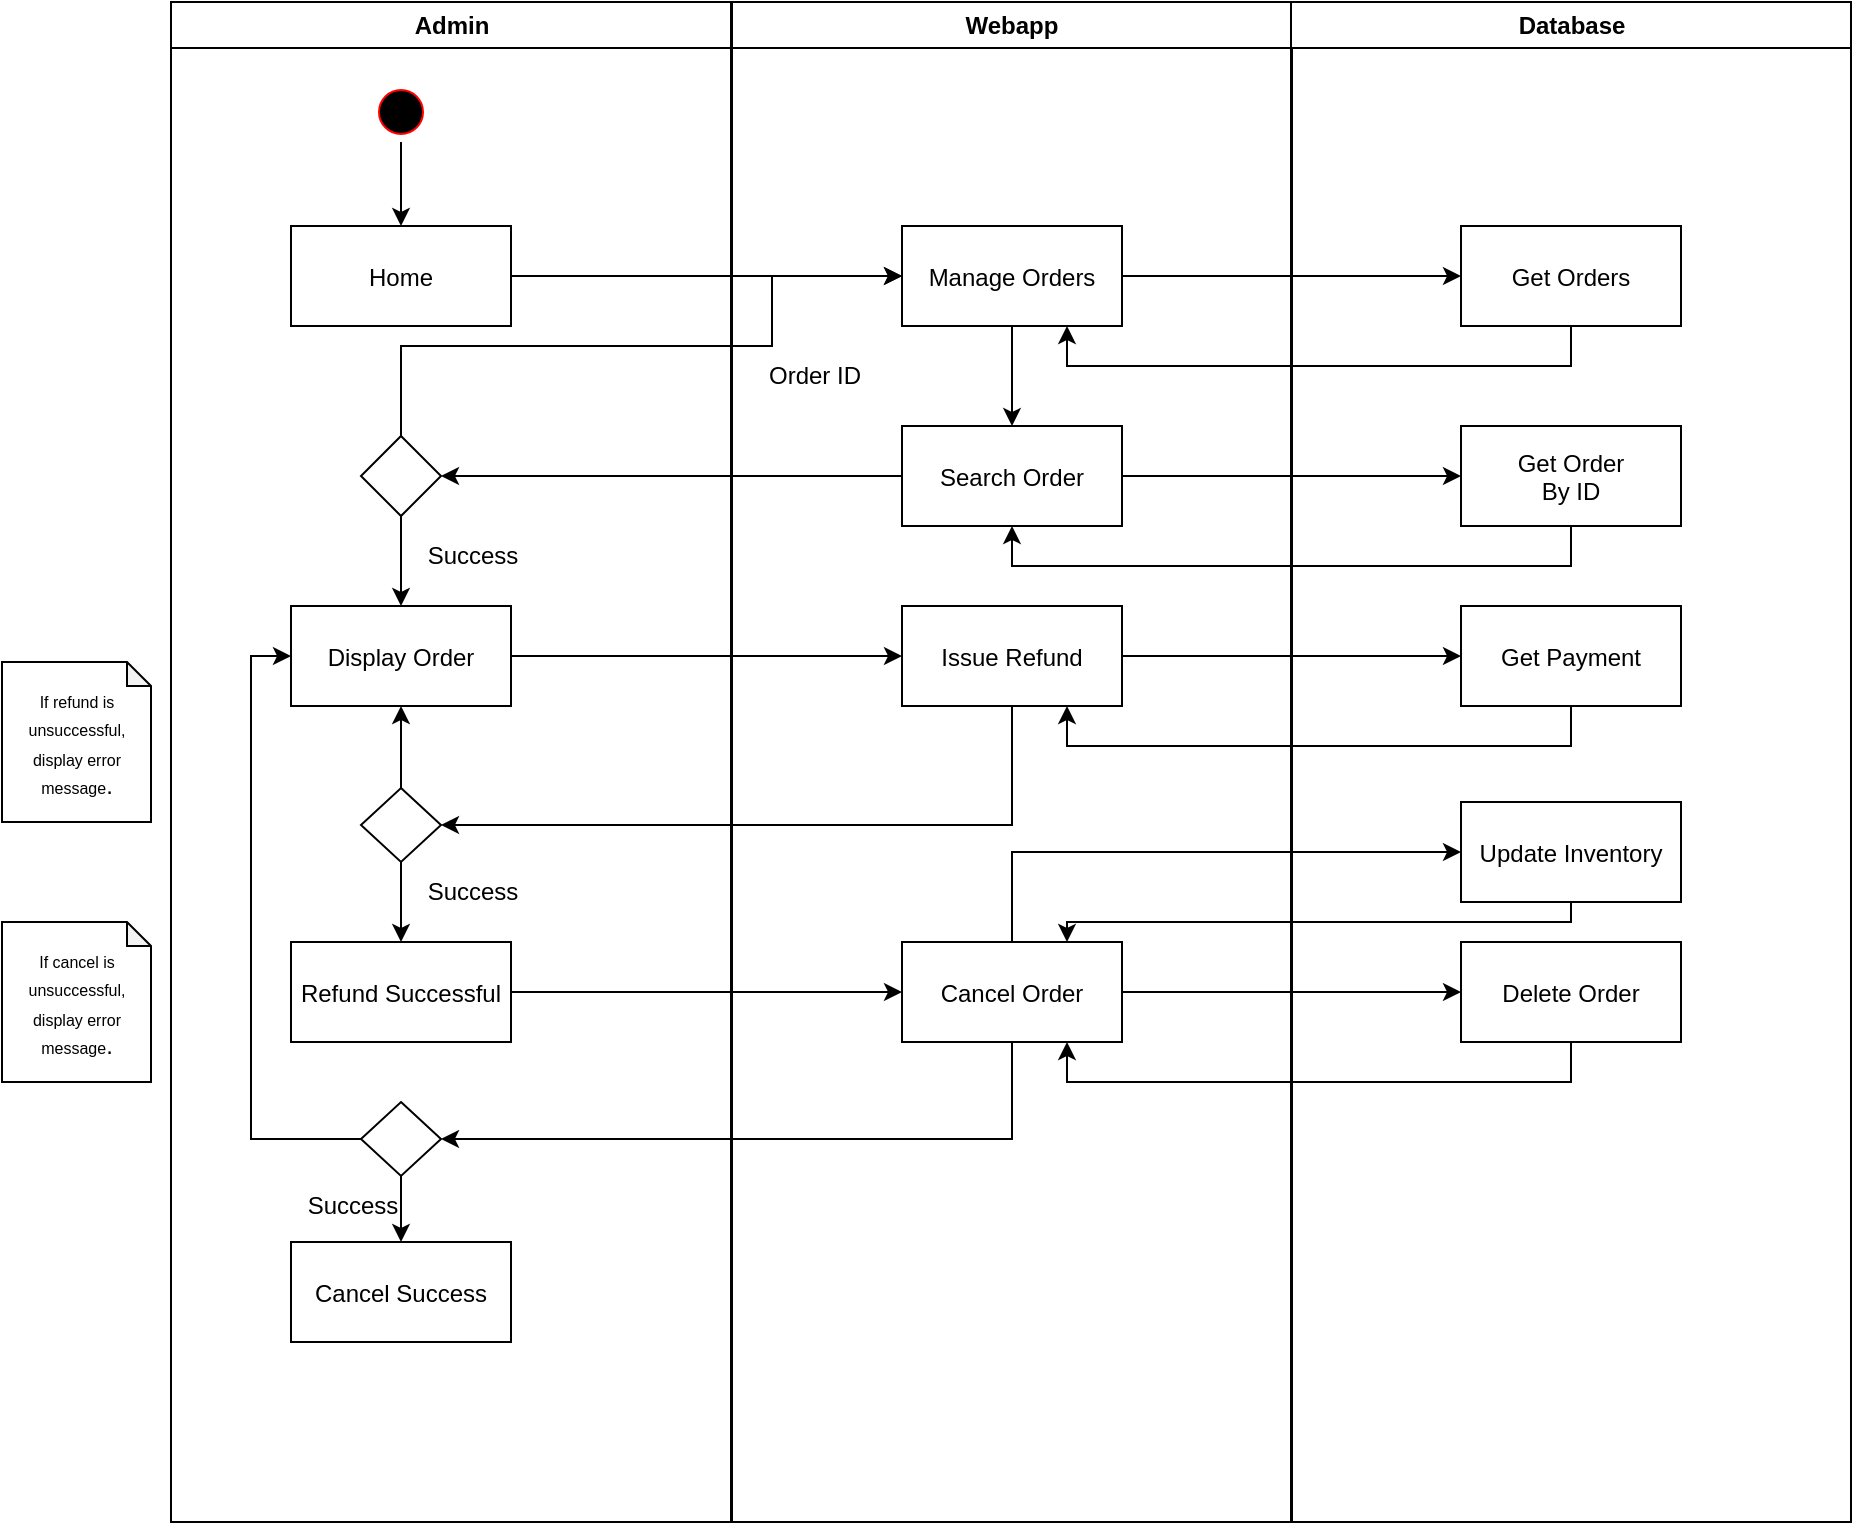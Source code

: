 <mxfile version="24.7.16">
  <diagram name="Page-1" id="e7e014a7-5840-1c2e-5031-d8a46d1fe8dd">
    <mxGraphModel dx="1434" dy="778" grid="1" gridSize="10" guides="1" tooltips="1" connect="1" arrows="1" fold="1" page="1" pageScale="1" pageWidth="1169" pageHeight="826" background="none" math="0" shadow="0">
      <root>
        <mxCell id="0" />
        <mxCell id="1" parent="0" />
        <mxCell id="2" value="Admin" style="swimlane;whiteSpace=wrap" parent="1" vertex="1">
          <mxGeometry x="164.5" y="20" width="280" height="760" as="geometry" />
        </mxCell>
        <mxCell id="z0TNYz0LtkRiTJH0bDVH-43" style="edgeStyle=orthogonalEdgeStyle;rounded=0;orthogonalLoop=1;jettySize=auto;html=1;entryX=0.5;entryY=0;entryDx=0;entryDy=0;" edge="1" parent="2" source="5" target="7">
          <mxGeometry relative="1" as="geometry">
            <mxPoint x="115" y="102" as="targetPoint" />
          </mxGeometry>
        </mxCell>
        <mxCell id="5" value="" style="ellipse;shape=startState;fillColor=#000000;strokeColor=#ff0000;" parent="2" vertex="1">
          <mxGeometry x="100" y="40" width="30" height="30" as="geometry" />
        </mxCell>
        <mxCell id="7" value="Home" style="verticalAlign=middle;" parent="2" vertex="1">
          <mxGeometry x="60" y="112" width="110" height="50" as="geometry" />
        </mxCell>
        <mxCell id="z0TNYz0LtkRiTJH0bDVH-61" style="edgeStyle=orthogonalEdgeStyle;rounded=0;orthogonalLoop=1;jettySize=auto;html=1;entryX=0.5;entryY=0;entryDx=0;entryDy=0;" edge="1" parent="2" source="z0TNYz0LtkRiTJH0bDVH-58" target="z0TNYz0LtkRiTJH0bDVH-60">
          <mxGeometry relative="1" as="geometry" />
        </mxCell>
        <mxCell id="z0TNYz0LtkRiTJH0bDVH-58" value="" style="rhombus;whiteSpace=wrap;html=1;" vertex="1" parent="2">
          <mxGeometry x="95" y="217" width="40" height="40" as="geometry" />
        </mxCell>
        <mxCell id="z0TNYz0LtkRiTJH0bDVH-60" value="Display Order" style="verticalAlign=middle;" vertex="1" parent="2">
          <mxGeometry x="60" y="302" width="110" height="50" as="geometry" />
        </mxCell>
        <mxCell id="z0TNYz0LtkRiTJH0bDVH-63" value="Success" style="text;html=1;align=center;verticalAlign=middle;resizable=0;points=[];autosize=1;strokeColor=none;fillColor=none;" vertex="1" parent="2">
          <mxGeometry x="115.5" y="262" width="70" height="30" as="geometry" />
        </mxCell>
        <mxCell id="z0TNYz0LtkRiTJH0bDVH-74" style="edgeStyle=orthogonalEdgeStyle;rounded=0;orthogonalLoop=1;jettySize=auto;html=1;entryX=0.5;entryY=1;entryDx=0;entryDy=0;" edge="1" parent="2" source="z0TNYz0LtkRiTJH0bDVH-72" target="z0TNYz0LtkRiTJH0bDVH-60">
          <mxGeometry relative="1" as="geometry" />
        </mxCell>
        <mxCell id="z0TNYz0LtkRiTJH0bDVH-76" style="edgeStyle=orthogonalEdgeStyle;rounded=0;orthogonalLoop=1;jettySize=auto;html=1;entryX=0.5;entryY=0;entryDx=0;entryDy=0;" edge="1" parent="2" source="z0TNYz0LtkRiTJH0bDVH-72" target="z0TNYz0LtkRiTJH0bDVH-75">
          <mxGeometry relative="1" as="geometry" />
        </mxCell>
        <mxCell id="z0TNYz0LtkRiTJH0bDVH-72" value="" style="rhombus;whiteSpace=wrap;html=1;" vertex="1" parent="2">
          <mxGeometry x="95" y="393" width="40" height="37" as="geometry" />
        </mxCell>
        <mxCell id="z0TNYz0LtkRiTJH0bDVH-75" value="Refund Successful" style="verticalAlign=middle;" vertex="1" parent="2">
          <mxGeometry x="60" y="470" width="110" height="50" as="geometry" />
        </mxCell>
        <mxCell id="z0TNYz0LtkRiTJH0bDVH-77" value="Success" style="text;html=1;align=center;verticalAlign=middle;resizable=0;points=[];autosize=1;strokeColor=none;fillColor=none;" vertex="1" parent="2">
          <mxGeometry x="115.5" y="430" width="70" height="30" as="geometry" />
        </mxCell>
        <mxCell id="z0TNYz0LtkRiTJH0bDVH-90" style="edgeStyle=orthogonalEdgeStyle;rounded=0;orthogonalLoop=1;jettySize=auto;html=1;entryX=0.5;entryY=0;entryDx=0;entryDy=0;" edge="1" parent="2" source="z0TNYz0LtkRiTJH0bDVH-87" target="z0TNYz0LtkRiTJH0bDVH-89">
          <mxGeometry relative="1" as="geometry" />
        </mxCell>
        <mxCell id="z0TNYz0LtkRiTJH0bDVH-87" value="" style="rhombus;whiteSpace=wrap;html=1;" vertex="1" parent="2">
          <mxGeometry x="95" y="550" width="40" height="37" as="geometry" />
        </mxCell>
        <mxCell id="z0TNYz0LtkRiTJH0bDVH-92" style="edgeStyle=orthogonalEdgeStyle;rounded=0;orthogonalLoop=1;jettySize=auto;html=1;entryX=0;entryY=0.5;entryDx=0;entryDy=0;exitX=0;exitY=0.5;exitDx=0;exitDy=0;" edge="1" parent="2" source="z0TNYz0LtkRiTJH0bDVH-87" target="z0TNYz0LtkRiTJH0bDVH-60">
          <mxGeometry relative="1" as="geometry" />
        </mxCell>
        <mxCell id="z0TNYz0LtkRiTJH0bDVH-89" value="Cancel Success" style="verticalAlign=middle;" vertex="1" parent="2">
          <mxGeometry x="60" y="620" width="110" height="50" as="geometry" />
        </mxCell>
        <mxCell id="z0TNYz0LtkRiTJH0bDVH-91" value="Success" style="text;html=1;align=center;verticalAlign=middle;resizable=0;points=[];autosize=1;strokeColor=none;fillColor=none;" vertex="1" parent="2">
          <mxGeometry x="55.5" y="587" width="70" height="30" as="geometry" />
        </mxCell>
        <mxCell id="3" value="Webapp" style="swimlane;whiteSpace=wrap" parent="1" vertex="1">
          <mxGeometry x="445" y="20" width="280" height="760" as="geometry" />
        </mxCell>
        <mxCell id="z0TNYz0LtkRiTJH0bDVH-53" style="edgeStyle=orthogonalEdgeStyle;rounded=0;orthogonalLoop=1;jettySize=auto;html=1;entryX=0.5;entryY=0;entryDx=0;entryDy=0;" edge="1" parent="3" source="15" target="z0TNYz0LtkRiTJH0bDVH-52">
          <mxGeometry relative="1" as="geometry" />
        </mxCell>
        <mxCell id="15" value="Manage Orders" style="" parent="3" vertex="1">
          <mxGeometry x="85" y="112" width="110" height="50" as="geometry" />
        </mxCell>
        <mxCell id="z0TNYz0LtkRiTJH0bDVH-52" value="Search Order" style="" vertex="1" parent="3">
          <mxGeometry x="85" y="212" width="110" height="50" as="geometry" />
        </mxCell>
        <mxCell id="z0TNYz0LtkRiTJH0bDVH-54" value="Order ID" style="text;html=1;align=center;verticalAlign=middle;resizable=0;points=[];autosize=1;strokeColor=none;fillColor=none;" vertex="1" parent="3">
          <mxGeometry x="5.5" y="172" width="70" height="30" as="geometry" />
        </mxCell>
        <mxCell id="z0TNYz0LtkRiTJH0bDVH-65" value="Issue Refund" style="" vertex="1" parent="3">
          <mxGeometry x="85" y="302" width="110" height="50" as="geometry" />
        </mxCell>
        <mxCell id="z0TNYz0LtkRiTJH0bDVH-78" value="Cancel Order" style="" vertex="1" parent="3">
          <mxGeometry x="85" y="470" width="110" height="50" as="geometry" />
        </mxCell>
        <mxCell id="4" value="Database" style="swimlane;whiteSpace=wrap" parent="1" vertex="1">
          <mxGeometry x="724.5" y="20" width="280" height="760" as="geometry" />
        </mxCell>
        <mxCell id="z0TNYz0LtkRiTJH0bDVH-44" value="Get Orders" style="" vertex="1" parent="4">
          <mxGeometry x="85" y="112" width="110" height="50" as="geometry" />
        </mxCell>
        <mxCell id="z0TNYz0LtkRiTJH0bDVH-55" value="&#xa;Get Order&#xa;By ID&#xa;" style="" vertex="1" parent="4">
          <mxGeometry x="85" y="212" width="110" height="50" as="geometry" />
        </mxCell>
        <mxCell id="z0TNYz0LtkRiTJH0bDVH-67" value="Get Payment" style="" vertex="1" parent="4">
          <mxGeometry x="85" y="302" width="110" height="50" as="geometry" />
        </mxCell>
        <mxCell id="z0TNYz0LtkRiTJH0bDVH-80" value="Update Inventory" style="" vertex="1" parent="4">
          <mxGeometry x="85" y="400" width="110" height="50" as="geometry" />
        </mxCell>
        <mxCell id="z0TNYz0LtkRiTJH0bDVH-84" value="Delete Order" style="" vertex="1" parent="4">
          <mxGeometry x="85" y="470" width="110" height="50" as="geometry" />
        </mxCell>
        <mxCell id="z0TNYz0LtkRiTJH0bDVH-41" style="edgeStyle=orthogonalEdgeStyle;rounded=0;orthogonalLoop=1;jettySize=auto;html=1;entryX=0;entryY=0.5;entryDx=0;entryDy=0;" edge="1" parent="1" source="7" target="15">
          <mxGeometry relative="1" as="geometry" />
        </mxCell>
        <mxCell id="z0TNYz0LtkRiTJH0bDVH-45" style="edgeStyle=orthogonalEdgeStyle;rounded=0;orthogonalLoop=1;jettySize=auto;html=1;entryX=0;entryY=0.5;entryDx=0;entryDy=0;" edge="1" parent="1" source="15" target="z0TNYz0LtkRiTJH0bDVH-44">
          <mxGeometry relative="1" as="geometry" />
        </mxCell>
        <mxCell id="z0TNYz0LtkRiTJH0bDVH-47" style="edgeStyle=orthogonalEdgeStyle;rounded=0;orthogonalLoop=1;jettySize=auto;html=1;entryX=0.75;entryY=1;entryDx=0;entryDy=0;exitX=0.5;exitY=1;exitDx=0;exitDy=0;" edge="1" parent="1" source="z0TNYz0LtkRiTJH0bDVH-44" target="15">
          <mxGeometry relative="1" as="geometry" />
        </mxCell>
        <mxCell id="z0TNYz0LtkRiTJH0bDVH-56" style="edgeStyle=orthogonalEdgeStyle;rounded=0;orthogonalLoop=1;jettySize=auto;html=1;entryX=0;entryY=0.5;entryDx=0;entryDy=0;" edge="1" parent="1" source="z0TNYz0LtkRiTJH0bDVH-52" target="z0TNYz0LtkRiTJH0bDVH-55">
          <mxGeometry relative="1" as="geometry" />
        </mxCell>
        <mxCell id="z0TNYz0LtkRiTJH0bDVH-57" style="edgeStyle=orthogonalEdgeStyle;rounded=0;orthogonalLoop=1;jettySize=auto;html=1;entryX=0.5;entryY=1;entryDx=0;entryDy=0;exitX=0.5;exitY=1;exitDx=0;exitDy=0;" edge="1" parent="1" source="z0TNYz0LtkRiTJH0bDVH-55" target="z0TNYz0LtkRiTJH0bDVH-52">
          <mxGeometry relative="1" as="geometry" />
        </mxCell>
        <mxCell id="z0TNYz0LtkRiTJH0bDVH-59" style="edgeStyle=orthogonalEdgeStyle;rounded=0;orthogonalLoop=1;jettySize=auto;html=1;entryX=1;entryY=0.5;entryDx=0;entryDy=0;" edge="1" parent="1" source="z0TNYz0LtkRiTJH0bDVH-52" target="z0TNYz0LtkRiTJH0bDVH-58">
          <mxGeometry relative="1" as="geometry" />
        </mxCell>
        <mxCell id="z0TNYz0LtkRiTJH0bDVH-64" style="edgeStyle=orthogonalEdgeStyle;rounded=0;orthogonalLoop=1;jettySize=auto;html=1;entryX=0;entryY=0.5;entryDx=0;entryDy=0;exitX=0.5;exitY=0;exitDx=0;exitDy=0;" edge="1" parent="1" source="z0TNYz0LtkRiTJH0bDVH-58" target="15">
          <mxGeometry relative="1" as="geometry">
            <Array as="points">
              <mxPoint x="280" y="192" />
              <mxPoint x="465" y="192" />
            </Array>
          </mxGeometry>
        </mxCell>
        <mxCell id="z0TNYz0LtkRiTJH0bDVH-66" style="edgeStyle=orthogonalEdgeStyle;rounded=0;orthogonalLoop=1;jettySize=auto;html=1;entryX=0;entryY=0.5;entryDx=0;entryDy=0;" edge="1" parent="1" source="z0TNYz0LtkRiTJH0bDVH-60" target="z0TNYz0LtkRiTJH0bDVH-65">
          <mxGeometry relative="1" as="geometry" />
        </mxCell>
        <mxCell id="z0TNYz0LtkRiTJH0bDVH-68" style="edgeStyle=orthogonalEdgeStyle;rounded=0;orthogonalLoop=1;jettySize=auto;html=1;entryX=0;entryY=0.5;entryDx=0;entryDy=0;" edge="1" parent="1" source="z0TNYz0LtkRiTJH0bDVH-65" target="z0TNYz0LtkRiTJH0bDVH-67">
          <mxGeometry relative="1" as="geometry" />
        </mxCell>
        <mxCell id="z0TNYz0LtkRiTJH0bDVH-70" style="edgeStyle=orthogonalEdgeStyle;rounded=0;orthogonalLoop=1;jettySize=auto;html=1;entryX=0.75;entryY=1;entryDx=0;entryDy=0;exitX=0.5;exitY=1;exitDx=0;exitDy=0;" edge="1" parent="1" source="z0TNYz0LtkRiTJH0bDVH-67" target="z0TNYz0LtkRiTJH0bDVH-65">
          <mxGeometry relative="1" as="geometry" />
        </mxCell>
        <mxCell id="z0TNYz0LtkRiTJH0bDVH-73" style="edgeStyle=orthogonalEdgeStyle;rounded=0;orthogonalLoop=1;jettySize=auto;html=1;entryX=1;entryY=0.5;entryDx=0;entryDy=0;exitX=0.5;exitY=1;exitDx=0;exitDy=0;" edge="1" parent="1" source="z0TNYz0LtkRiTJH0bDVH-65" target="z0TNYz0LtkRiTJH0bDVH-72">
          <mxGeometry relative="1" as="geometry" />
        </mxCell>
        <mxCell id="z0TNYz0LtkRiTJH0bDVH-79" style="edgeStyle=orthogonalEdgeStyle;rounded=0;orthogonalLoop=1;jettySize=auto;html=1;entryX=0;entryY=0.5;entryDx=0;entryDy=0;" edge="1" parent="1" source="z0TNYz0LtkRiTJH0bDVH-75" target="z0TNYz0LtkRiTJH0bDVH-78">
          <mxGeometry relative="1" as="geometry" />
        </mxCell>
        <mxCell id="z0TNYz0LtkRiTJH0bDVH-82" style="edgeStyle=orthogonalEdgeStyle;rounded=0;orthogonalLoop=1;jettySize=auto;html=1;entryX=0;entryY=0.5;entryDx=0;entryDy=0;exitX=0.5;exitY=0;exitDx=0;exitDy=0;" edge="1" parent="1" source="z0TNYz0LtkRiTJH0bDVH-78" target="z0TNYz0LtkRiTJH0bDVH-80">
          <mxGeometry relative="1" as="geometry" />
        </mxCell>
        <mxCell id="z0TNYz0LtkRiTJH0bDVH-83" style="edgeStyle=orthogonalEdgeStyle;rounded=0;orthogonalLoop=1;jettySize=auto;html=1;entryX=0.75;entryY=0;entryDx=0;entryDy=0;exitX=0.5;exitY=1;exitDx=0;exitDy=0;" edge="1" parent="1" source="z0TNYz0LtkRiTJH0bDVH-80" target="z0TNYz0LtkRiTJH0bDVH-78">
          <mxGeometry relative="1" as="geometry">
            <Array as="points">
              <mxPoint x="865" y="480" />
              <mxPoint x="613" y="480" />
            </Array>
          </mxGeometry>
        </mxCell>
        <mxCell id="z0TNYz0LtkRiTJH0bDVH-85" style="edgeStyle=orthogonalEdgeStyle;rounded=0;orthogonalLoop=1;jettySize=auto;html=1;entryX=0;entryY=0.5;entryDx=0;entryDy=0;" edge="1" parent="1" source="z0TNYz0LtkRiTJH0bDVH-78" target="z0TNYz0LtkRiTJH0bDVH-84">
          <mxGeometry relative="1" as="geometry" />
        </mxCell>
        <mxCell id="z0TNYz0LtkRiTJH0bDVH-86" style="edgeStyle=orthogonalEdgeStyle;rounded=0;orthogonalLoop=1;jettySize=auto;html=1;entryX=0.75;entryY=1;entryDx=0;entryDy=0;exitX=0.5;exitY=1;exitDx=0;exitDy=0;" edge="1" parent="1" source="z0TNYz0LtkRiTJH0bDVH-84" target="z0TNYz0LtkRiTJH0bDVH-78">
          <mxGeometry relative="1" as="geometry" />
        </mxCell>
        <mxCell id="z0TNYz0LtkRiTJH0bDVH-88" style="edgeStyle=orthogonalEdgeStyle;rounded=0;orthogonalLoop=1;jettySize=auto;html=1;entryX=1;entryY=0.5;entryDx=0;entryDy=0;exitX=0.5;exitY=1;exitDx=0;exitDy=0;" edge="1" parent="1" source="z0TNYz0LtkRiTJH0bDVH-78" target="z0TNYz0LtkRiTJH0bDVH-87">
          <mxGeometry relative="1" as="geometry" />
        </mxCell>
        <mxCell id="z0TNYz0LtkRiTJH0bDVH-95" value="&lt;font style=&quot;font-size: 8px;&quot;&gt;If refund is unsuccessful, display error message&lt;/font&gt;." style="shape=note;whiteSpace=wrap;html=1;backgroundOutline=1;darkOpacity=0.05;size=12;" vertex="1" parent="1">
          <mxGeometry x="80" y="350" width="74.5" height="80" as="geometry" />
        </mxCell>
        <mxCell id="z0TNYz0LtkRiTJH0bDVH-97" value="&lt;font style=&quot;font-size: 8px;&quot;&gt;If cancel is unsuccessful, display error message&lt;/font&gt;." style="shape=note;whiteSpace=wrap;html=1;backgroundOutline=1;darkOpacity=0.05;size=12;" vertex="1" parent="1">
          <mxGeometry x="80" y="480" width="74.5" height="80" as="geometry" />
        </mxCell>
      </root>
    </mxGraphModel>
  </diagram>
</mxfile>
